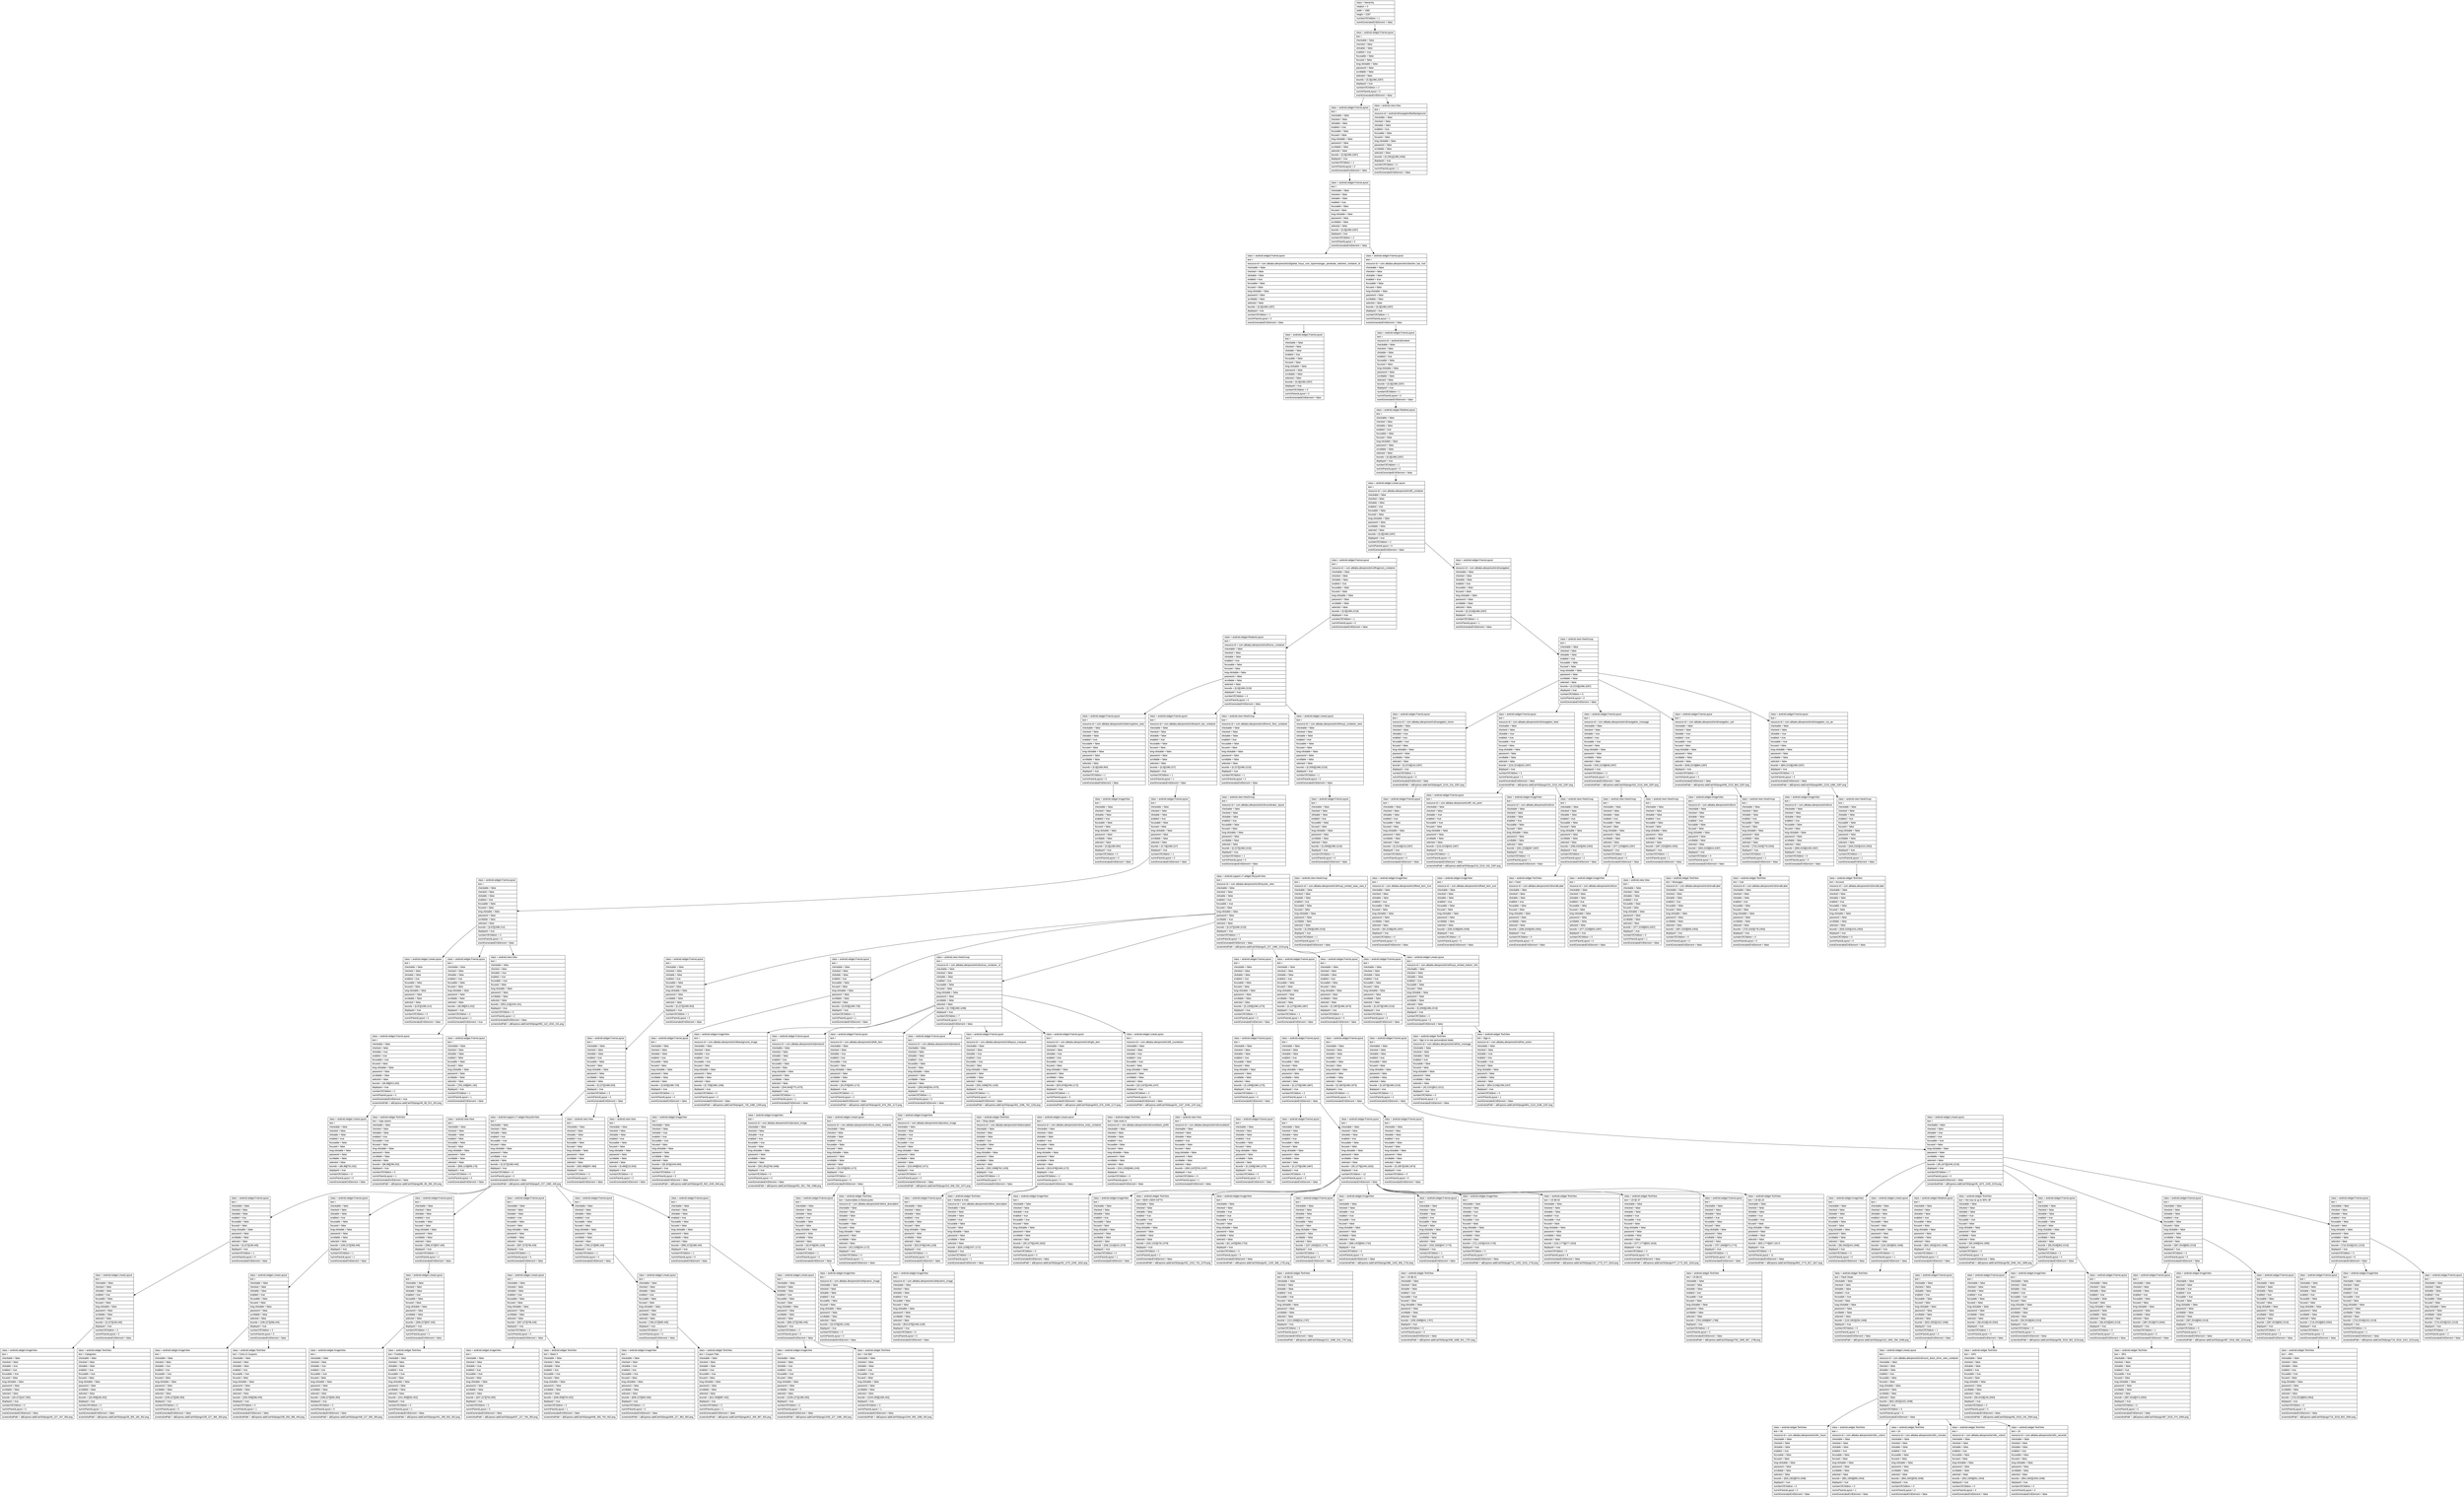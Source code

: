 digraph Layout {

	node [shape=record fontname=Arial];

	0	[label="{class = hierarchy\l|rotation = 0\l|width = 1080\l|height = 2287\l|numberOfChildren = 1\l|eventGeneratedOnElement = false \l}"]
	1	[label="{class = android.widget.FrameLayout\l|text = \l|checkable = false\l|checked = false\l|clickable = false\l|enabled = true\l|focusable = false\l|focused = false\l|long-clickable = false\l|password = false\l|scrollable = false\l|selected = false\l|bounds = [0,0][1080,2287]\l|displayed = true\l|numberOfChildren = 2\l|numInParentLayout = 0\l|eventGeneratedOnElement = false \l}"]
	2	[label="{class = android.widget.FrameLayout\l|text = \l|checkable = false\l|checked = false\l|clickable = false\l|enabled = true\l|focusable = false\l|focused = false\l|long-clickable = false\l|password = false\l|scrollable = false\l|selected = false\l|bounds = [0,0][1080,2287]\l|displayed = true\l|numberOfChildren = 1\l|numInParentLayout = 0\l|eventGeneratedOnElement = false \l}"]
	3	[label="{class = android.view.View\l|text = \l|resource-id = android:id/navigationBarBackground\l|checkable = false\l|checked = false\l|clickable = false\l|enabled = true\l|focusable = false\l|focused = false\l|long-clickable = false\l|password = false\l|scrollable = false\l|selected = false\l|bounds = [0,2361][1080,2400]\l|displayed = true\l|numberOfChildren = 0\l|numInParentLayout = 1\l|eventGeneratedOnElement = false \l}"]
	4	[label="{class = android.widget.FrameLayout\l|text = \l|checkable = false\l|checked = false\l|clickable = false\l|enabled = true\l|focusable = false\l|focused = false\l|long-clickable = false\l|password = false\l|scrollable = false\l|selected = false\l|bounds = [0,0][1080,2287]\l|displayed = true\l|numberOfChildren = 2\l|numInParentLayout = 0\l|eventGeneratedOnElement = false \l}"]
	5	[label="{class = android.widget.FrameLayout\l|text = \l|resource-id = com.alibaba.aliexpresshd:id/global_houyi_core_layermanager_penetrate_webview_container_id\l|checkable = false\l|checked = false\l|clickable = false\l|enabled = true\l|focusable = false\l|focused = false\l|long-clickable = false\l|password = false\l|scrollable = false\l|selected = false\l|bounds = [0,0][1080,2287]\l|displayed = true\l|numberOfChildren = 1\l|numInParentLayout = 0\l|eventGeneratedOnElement = false \l}"]
	6	[label="{class = android.widget.FrameLayout\l|text = \l|resource-id = com.alibaba.aliexpresshd:id/action_bar_root\l|checkable = false\l|checked = false\l|clickable = false\l|enabled = true\l|focusable = false\l|focused = false\l|long-clickable = false\l|password = false\l|scrollable = false\l|selected = false\l|bounds = [0,0][1080,2287]\l|displayed = true\l|numberOfChildren = 1\l|numInParentLayout = 1\l|eventGeneratedOnElement = false \l}"]
	7	[label="{class = android.widget.FrameLayout\l|text = \l|checkable = false\l|checked = false\l|clickable = false\l|enabled = true\l|focusable = false\l|focused = false\l|long-clickable = false\l|password = false\l|scrollable = false\l|selected = false\l|bounds = [0,0][1080,2287]\l|displayed = true\l|numberOfChildren = 0\l|numInParentLayout = 0\l|eventGeneratedOnElement = false \l}"]
	8	[label="{class = android.widget.FrameLayout\l|text = \l|resource-id = android:id/content\l|checkable = false\l|checked = false\l|clickable = false\l|enabled = true\l|focusable = false\l|focused = false\l|long-clickable = false\l|password = false\l|scrollable = false\l|selected = false\l|bounds = [0,0][1080,2287]\l|displayed = true\l|numberOfChildren = 1\l|numInParentLayout = 0\l|eventGeneratedOnElement = false \l}"]
	9	[label="{class = android.widget.RelativeLayout\l|text = \l|checkable = false\l|checked = false\l|clickable = false\l|enabled = true\l|focusable = false\l|focused = false\l|long-clickable = false\l|password = false\l|scrollable = false\l|selected = false\l|bounds = [0,0][1080,2287]\l|displayed = true\l|numberOfChildren = 1\l|numInParentLayout = 0\l|eventGeneratedOnElement = false \l}"]
	10	[label="{class = android.widget.LinearLayout\l|text = \l|resource-id = com.alibaba.aliexpresshd:id/ll_container\l|checkable = false\l|checked = false\l|clickable = false\l|enabled = true\l|focusable = false\l|focused = false\l|long-clickable = false\l|password = false\l|scrollable = false\l|selected = false\l|bounds = [0,0][1080,2287]\l|displayed = true\l|numberOfChildren = 2\l|numInParentLayout = 0\l|eventGeneratedOnElement = false \l}"]
	11	[label="{class = android.widget.FrameLayout\l|text = \l|resource-id = com.alibaba.aliexpresshd:id/fragment_container\l|checkable = false\l|checked = false\l|clickable = false\l|enabled = true\l|focusable = false\l|focused = false\l|long-clickable = false\l|password = false\l|scrollable = false\l|selected = false\l|bounds = [0,0][1080,2219]\l|displayed = true\l|numberOfChildren = 1\l|numInParentLayout = 0\l|eventGeneratedOnElement = false \l}"]
	12	[label="{class = android.widget.FrameLayout\l|text = \l|resource-id = com.alibaba.aliexpresshd:id/navigation\l|checkable = false\l|checked = false\l|clickable = false\l|enabled = true\l|focusable = false\l|focused = false\l|long-clickable = false\l|password = false\l|scrollable = false\l|selected = false\l|bounds = [0,2219][1080,2287]\l|displayed = true\l|numberOfChildren = 1\l|numInParentLayout = 1\l|eventGeneratedOnElement = false \l}"]
	13	[label="{class = android.widget.RelativeLayout\l|text = \l|resource-id = com.alibaba.aliexpresshd:id/home_container\l|checkable = false\l|checked = false\l|clickable = false\l|enabled = true\l|focusable = false\l|focused = false\l|long-clickable = false\l|password = false\l|scrollable = false\l|selected = false\l|bounds = [0,0][1080,2219]\l|displayed = true\l|numberOfChildren = 4\l|numInParentLayout = 0\l|eventGeneratedOnElement = false \l}"]
	14	[label="{class = android.view.ViewGroup\l|text = \l|checkable = false\l|checked = false\l|clickable = false\l|enabled = true\l|focusable = false\l|focused = false\l|long-clickable = false\l|password = false\l|scrollable = false\l|selected = false\l|bounds = [0,2219][1080,2287]\l|displayed = true\l|numberOfChildren = 5\l|numInParentLayout = 0\l|eventGeneratedOnElement = false \l}"]
	15	[label="{class = android.widget.FrameLayout\l|text = \l|resource-id = com.alibaba.aliexpresshd:id/atmosphere_view\l|checkable = false\l|checked = false\l|clickable = false\l|enabled = true\l|focusable = false\l|focused = false\l|long-clickable = false\l|password = false\l|scrollable = false\l|selected = false\l|bounds = [0,0][1080,954]\l|displayed = true\l|numberOfChildren = 1\l|numInParentLayout = 0\l|eventGeneratedOnElement = false \l}"]
	16	[label="{class = android.widget.FrameLayout\l|text = \l|resource-id = com.alibaba.aliexpresshd:id/search_bar_container\l|checkable = false\l|checked = false\l|clickable = false\l|enabled = true\l|focusable = false\l|focused = false\l|long-clickable = false\l|password = false\l|scrollable = false\l|selected = false\l|bounds = [0,0][1080,227]\l|displayed = true\l|numberOfChildren = 1\l|numInParentLayout = 1\l|eventGeneratedOnElement = false \l}"]
	17	[label="{class = android.view.ViewGroup\l|text = \l|resource-id = com.alibaba.aliexpresshd:id/home_floor_container\l|checkable = false\l|checked = false\l|clickable = false\l|enabled = true\l|focusable = false\l|focused = false\l|long-clickable = false\l|password = false\l|scrollable = false\l|selected = false\l|bounds = [0,227][1080,2219]\l|displayed = true\l|numberOfChildren = 1\l|numInParentLayout = 2\l|eventGeneratedOnElement = false \l}"]
	18	[label="{class = android.widget.LinearLayout\l|text = \l|resource-id = com.alibaba.aliexpresshd:id/houyi_container_view\l|checkable = false\l|checked = false\l|clickable = false\l|enabled = true\l|focusable = false\l|focused = false\l|long-clickable = false\l|password = false\l|scrollable = false\l|selected = false\l|bounds = [0,2093][1080,2219]\l|displayed = true\l|numberOfChildren = 1\l|numInParentLayout = 3\l|eventGeneratedOnElement = false \l}"]
	19	[label="{class = android.widget.FrameLayout\l|text = \l|resource-id = com.alibaba.aliexpresshd:id/navigation_home\l|checkable = false\l|checked = false\l|clickable = true\l|enabled = true\l|focusable = true\l|focused = false\l|long-clickable = false\l|password = false\l|scrollable = false\l|selected = false\l|bounds = [0,2219][216,2287]\l|displayed = true\l|numberOfChildren = 1\l|numInParentLayout = 0\l|eventGeneratedOnElement = false \l|screenshotPath = aliExpress-addCart/S0/pngs/0_2219_216_2287.png\l}"]
	20	[label="{class = android.widget.FrameLayout\l|text = \l|resource-id = com.alibaba.aliexpresshd:id/navigation_feed\l|checkable = false\l|checked = false\l|clickable = true\l|enabled = true\l|focusable = true\l|focused = false\l|long-clickable = false\l|password = false\l|scrollable = false\l|selected = false\l|bounds = [216,2219][432,2287]\l|displayed = true\l|numberOfChildren = 3\l|numInParentLayout = 1\l|eventGeneratedOnElement = false \l|screenshotPath = aliExpress-addCart/S0/pngs/216_2219_432_2287.png\l}"]
	21	[label="{class = android.widget.FrameLayout\l|text = \l|resource-id = com.alibaba.aliexpresshd:id/navigation_message\l|checkable = false\l|checked = false\l|clickable = true\l|enabled = true\l|focusable = true\l|focused = false\l|long-clickable = false\l|password = false\l|scrollable = false\l|selected = false\l|bounds = [432,2219][648,2287]\l|displayed = true\l|numberOfChildren = 2\l|numInParentLayout = 2\l|eventGeneratedOnElement = false \l|screenshotPath = aliExpress-addCart/S0/pngs/432_2219_648_2287.png\l}"]
	22	[label="{class = android.widget.FrameLayout\l|text = \l|resource-id = com.alibaba.aliexpresshd:id/navigation_cart\l|checkable = false\l|checked = false\l|clickable = true\l|enabled = true\l|focusable = true\l|focused = false\l|long-clickable = false\l|password = false\l|scrollable = false\l|selected = false\l|bounds = [648,2219][864,2287]\l|displayed = true\l|numberOfChildren = 2\l|numInParentLayout = 3\l|eventGeneratedOnElement = false \l|screenshotPath = aliExpress-addCart/S0/pngs/648_2219_864_2287.png\l}"]
	23	[label="{class = android.widget.FrameLayout\l|text = \l|resource-id = com.alibaba.aliexpresshd:id/navigation_my_ae\l|checkable = false\l|checked = false\l|clickable = true\l|enabled = true\l|focusable = true\l|focused = false\l|long-clickable = false\l|password = false\l|scrollable = false\l|selected = false\l|bounds = [864,2219][1080,2287]\l|displayed = true\l|numberOfChildren = 2\l|numInParentLayout = 4\l|eventGeneratedOnElement = false \l|screenshotPath = aliExpress-addCart/S0/pngs/864_2219_1080_2287.png\l}"]
	24	[label="{class = android.widget.ImageView\l|text = \l|checkable = false\l|checked = false\l|clickable = false\l|enabled = true\l|focusable = false\l|focused = false\l|long-clickable = false\l|password = false\l|scrollable = false\l|selected = false\l|bounds = [0,0][1080,954]\l|displayed = true\l|numberOfChildren = 0\l|numInParentLayout = 0\l|eventGeneratedOnElement = false \l}"]
	25	[label="{class = android.widget.FrameLayout\l|text = \l|checkable = false\l|checked = false\l|clickable = false\l|enabled = true\l|focusable = false\l|focused = false\l|long-clickable = false\l|password = false\l|scrollable = false\l|selected = false\l|bounds = [0,74][1080,227]\l|displayed = true\l|numberOfChildren = 1\l|numInParentLayout = 0\l|eventGeneratedOnElement = false \l}"]
	26	[label="{class = android.view.ViewGroup\l|text = \l|resource-id = com.alibaba.aliexpresshd:id/coordinator_layout\l|checkable = false\l|checked = false\l|clickable = false\l|enabled = true\l|focusable = false\l|focused = false\l|long-clickable = false\l|password = false\l|scrollable = false\l|selected = false\l|bounds = [0,227][1080,2219]\l|displayed = true\l|numberOfChildren = 1\l|numInParentLayout = 0\l|eventGeneratedOnElement = false \l}"]
	27	[label="{class = android.widget.FrameLayout\l|text = \l|checkable = false\l|checked = false\l|clickable = false\l|enabled = true\l|focusable = false\l|focused = false\l|long-clickable = false\l|password = false\l|scrollable = false\l|selected = false\l|bounds = [0,2093][1080,2219]\l|displayed = true\l|numberOfChildren = 1\l|numInParentLayout = 0\l|eventGeneratedOnElement = false \l}"]
	28	[label="{class = android.widget.FrameLayout\l|text = \l|checkable = false\l|checked = false\l|clickable = false\l|enabled = true\l|focusable = false\l|focused = false\l|long-clickable = false\l|password = false\l|scrollable = false\l|selected = false\l|bounds = [0,2219][216,2287]\l|displayed = true\l|numberOfChildren = 1\l|numInParentLayout = 0\l|eventGeneratedOnElement = false \l}"]
	29	[label="{class = android.widget.FrameLayout\l|text = \l|resource-id = com.alibaba.aliexpresshd:id/fl_red_point\l|checkable = false\l|checked = false\l|clickable = true\l|enabled = true\l|focusable = true\l|focused = false\l|long-clickable = false\l|password = false\l|scrollable = false\l|selected = false\l|bounds = [216,2219][432,2287]\l|displayed = true\l|numberOfChildren = 1\l|numInParentLayout = 0\l|eventGeneratedOnElement = false \l|screenshotPath = aliExpress-addCart/S0/pngs/216_2219_432_2287.png\l}"]
	30	[label="{class = android.widget.ImageView\l|text = \l|resource-id = com.alibaba.aliexpresshd:id/icon\l|checkable = false\l|checked = false\l|clickable = false\l|enabled = true\l|focusable = false\l|focused = false\l|long-clickable = false\l|password = false\l|scrollable = false\l|selected = false\l|bounds = [261,2228][387,2287]\l|displayed = true\l|numberOfChildren = 0\l|numInParentLayout = 1\l|eventGeneratedOnElement = false \l}"]
	31	[label="{class = android.view.ViewGroup\l|text = \l|checkable = false\l|checked = false\l|clickable = false\l|enabled = true\l|focusable = false\l|focused = false\l|long-clickable = false\l|password = false\l|scrollable = false\l|selected = false\l|bounds = [298,2320][350,2353]\l|displayed = true\l|numberOfChildren = 1\l|numInParentLayout = 2\l|eventGeneratedOnElement = false \l}"]
	32	[label="{class = android.view.ViewGroup\l|text = \l|checkable = false\l|checked = false\l|clickable = false\l|enabled = true\l|focusable = false\l|focused = false\l|long-clickable = false\l|password = false\l|scrollable = false\l|selected = false\l|bounds = [477,2228][603,2287]\l|displayed = true\l|numberOfChildren = 2\l|numInParentLayout = 0\l|eventGeneratedOnElement = false \l}"]
	33	[label="{class = android.view.ViewGroup\l|text = \l|checkable = false\l|checked = false\l|clickable = false\l|enabled = true\l|focusable = false\l|focused = false\l|long-clickable = false\l|password = false\l|scrollable = false\l|selected = false\l|bounds = [487,2320][593,2353]\l|displayed = true\l|numberOfChildren = 1\l|numInParentLayout = 1\l|eventGeneratedOnElement = false \l}"]
	34	[label="{class = android.widget.ImageView\l|text = \l|resource-id = com.alibaba.aliexpresshd:id/icon\l|checkable = false\l|checked = false\l|clickable = false\l|enabled = true\l|focusable = false\l|focused = false\l|long-clickable = false\l|password = false\l|scrollable = false\l|selected = false\l|bounds = [693,2228][819,2287]\l|displayed = true\l|numberOfChildren = 0\l|numInParentLayout = 0\l|eventGeneratedOnElement = false \l}"]
	35	[label="{class = android.view.ViewGroup\l|text = \l|checkable = false\l|checked = false\l|clickable = false\l|enabled = true\l|focusable = false\l|focused = false\l|long-clickable = false\l|password = false\l|scrollable = false\l|selected = false\l|bounds = [733,2320][778,2353]\l|displayed = true\l|numberOfChildren = 1\l|numInParentLayout = 1\l|eventGeneratedOnElement = false \l}"]
	36	[label="{class = android.widget.ImageView\l|text = \l|resource-id = com.alibaba.aliexpresshd:id/icon\l|checkable = false\l|checked = false\l|clickable = false\l|enabled = true\l|focusable = false\l|focused = false\l|long-clickable = false\l|password = false\l|scrollable = false\l|selected = false\l|bounds = [909,2228][1035,2287]\l|displayed = true\l|numberOfChildren = 0\l|numInParentLayout = 0\l|eventGeneratedOnElement = false \l}"]
	37	[label="{class = android.view.ViewGroup\l|text = \l|checkable = false\l|checked = false\l|clickable = false\l|enabled = true\l|focusable = false\l|focused = false\l|long-clickable = false\l|password = false\l|scrollable = false\l|selected = false\l|bounds = [928,2320][1015,2353]\l|displayed = true\l|numberOfChildren = 1\l|numInParentLayout = 1\l|eventGeneratedOnElement = false \l}"]
	38	[label="{class = android.widget.FrameLayout\l|text = \l|checkable = false\l|checked = false\l|clickable = false\l|enabled = true\l|focusable = false\l|focused = false\l|long-clickable = false\l|password = false\l|scrollable = false\l|selected = false\l|bounds = [0,87][1080,214]\l|displayed = true\l|numberOfChildren = 3\l|numInParentLayout = 0\l|eventGeneratedOnElement = false \l}"]
	39	[label="{class = android.support.v7.widget.RecyclerView\l|text = \l|resource-id = com.alibaba.aliexpresshd:id/recycler_view\l|checkable = false\l|checked = false\l|clickable = false\l|enabled = true\l|focusable = true\l|focused = false\l|long-clickable = false\l|password = false\l|scrollable = true\l|selected = false\l|bounds = [0,227][1080,2219]\l|displayed = true\l|numberOfChildren = 7\l|numInParentLayout = 0\l|eventGeneratedOnElement = false \l|screenshotPath = aliExpress-addCart/S0/pngs/0_227_1080_2219.png\l}"]
	40	[label="{class = android.view.ViewGroup\l|text = \l|resource-id = com.alibaba.aliexpresshd:id/houyi_embed_base_view_ll\l|checkable = false\l|checked = false\l|clickable = false\l|enabled = true\l|focusable = false\l|focused = false\l|long-clickable = false\l|password = false\l|scrollable = false\l|selected = false\l|bounds = [0,2093][1080,2219]\l|displayed = true\l|numberOfChildren = 1\l|numInParentLayout = 0\l|eventGeneratedOnElement = false \l}"]
	41	[label="{class = android.widget.ImageView\l|text = \l|resource-id = com.alibaba.aliexpresshd:id/feed_item_icon\l|checkable = false\l|checked = false\l|clickable = false\l|enabled = true\l|focusable = false\l|focused = false\l|long-clickable = false\l|password = false\l|scrollable = false\l|selected = false\l|bounds = [55,2238][160,2287]\l|displayed = true\l|numberOfChildren = 0\l|numInParentLayout = 0\l|eventGeneratedOnElement = false \l}"]
	42	[label="{class = android.widget.ImageView\l|text = \l|resource-id = com.alibaba.aliexpresshd:id/feed_item_icon\l|checkable = false\l|checked = false\l|clickable = false\l|enabled = true\l|focusable = false\l|focused = false\l|long-clickable = false\l|password = false\l|scrollable = false\l|selected = false\l|bounds = [339,2238][360,2259]\l|displayed = true\l|numberOfChildren = 0\l|numInParentLayout = 0\l|eventGeneratedOnElement = false \l}"]
	43	[label="{class = android.widget.TextView\l|text = Feed\l|resource-id = com.alibaba.aliexpresshd:id/smallLabel\l|checkable = false\l|checked = false\l|clickable = false\l|enabled = true\l|focusable = false\l|focused = false\l|long-clickable = false\l|password = false\l|scrollable = false\l|selected = false\l|bounds = [298,2320][350,2353]\l|displayed = true\l|numberOfChildren = 0\l|numInParentLayout = 0\l|eventGeneratedOnElement = false \l}"]
	44	[label="{class = android.widget.ImageView\l|text = \l|resource-id = com.alibaba.aliexpresshd:id/icon\l|checkable = false\l|checked = false\l|clickable = false\l|enabled = true\l|focusable = false\l|focused = false\l|long-clickable = false\l|password = false\l|scrollable = false\l|selected = false\l|bounds = [477,2228][603,2287]\l|displayed = true\l|numberOfChildren = 0\l|numInParentLayout = 0\l|eventGeneratedOnElement = false \l}"]
	45	[label="{class = android.view.View\l|text = \l|checkable = false\l|checked = false\l|clickable = false\l|enabled = true\l|focusable = false\l|focused = false\l|long-clickable = false\l|password = false\l|scrollable = false\l|selected = false\l|bounds = [477,2228][603,2287]\l|displayed = true\l|numberOfChildren = 0\l|numInParentLayout = 1\l|eventGeneratedOnElement = false \l}"]
	46	[label="{class = android.widget.TextView\l|text = Messages\l|resource-id = com.alibaba.aliexpresshd:id/smallLabel\l|checkable = false\l|checked = false\l|clickable = false\l|enabled = true\l|focusable = false\l|focused = false\l|long-clickable = false\l|password = false\l|scrollable = false\l|selected = false\l|bounds = [487,2320][593,2353]\l|displayed = true\l|numberOfChildren = 0\l|numInParentLayout = 0\l|eventGeneratedOnElement = false \l}"]
	47	[label="{class = android.widget.TextView\l|text = Cart\l|resource-id = com.alibaba.aliexpresshd:id/smallLabel\l|checkable = false\l|checked = false\l|clickable = false\l|enabled = true\l|focusable = false\l|focused = false\l|long-clickable = false\l|password = false\l|scrollable = false\l|selected = false\l|bounds = [733,2320][778,2353]\l|displayed = true\l|numberOfChildren = 0\l|numInParentLayout = 0\l|eventGeneratedOnElement = false \l}"]
	48	[label="{class = android.widget.TextView\l|text = Account\l|resource-id = com.alibaba.aliexpresshd:id/smallLabel\l|checkable = false\l|checked = false\l|clickable = false\l|enabled = true\l|focusable = false\l|focused = false\l|long-clickable = false\l|password = false\l|scrollable = false\l|selected = false\l|bounds = [928,2320][1015,2353]\l|displayed = true\l|numberOfChildren = 0\l|numInParentLayout = 0\l|eventGeneratedOnElement = false \l}"]
	49	[label="{class = android.widget.LinearLayout\l|text = \l|checkable = false\l|checked = false\l|clickable = false\l|enabled = true\l|focusable = false\l|focused = false\l|long-clickable = false\l|password = false\l|scrollable = false\l|selected = false\l|bounds = [0,87][1080,214]\l|displayed = true\l|numberOfChildren = 0\l|numInParentLayout = 0\l|eventGeneratedOnElement = false \l}"]
	50	[label="{class = android.widget.FrameLayout\l|text = \l|checkable = false\l|checked = false\l|clickable = false\l|enabled = true\l|focusable = false\l|focused = false\l|long-clickable = false\l|password = false\l|scrollable = false\l|selected = false\l|bounds = [46,98][913,202]\l|displayed = true\l|numberOfChildren = 2\l|numInParentLayout = 1\l|eventGeneratedOnElement = true \l}"]
	51	[label="{class = android.view.View\l|text = \l|checkable = false\l|checked = false\l|clickable = true\l|enabled = true\l|focusable = true\l|focused = false\l|long-clickable = false\l|password = false\l|scrollable = false\l|selected = false\l|bounds = [953,110][1034,191]\l|displayed = true\l|numberOfChildren = 0\l|numInParentLayout = 2\l|eventGeneratedOnElement = false \l|screenshotPath = aliExpress-addCart/S0/pngs/953_110_1034_191.png\l}"]
	52	[label="{class = android.widget.FrameLayout\l|text = \l|checkable = false\l|checked = false\l|clickable = false\l|enabled = true\l|focusable = false\l|focused = false\l|long-clickable = false\l|password = false\l|scrollable = false\l|selected = false\l|bounds = [0,227][1080,503]\l|displayed = true\l|numberOfChildren = 1\l|numInParentLayout = 0\l|eventGeneratedOnElement = false \l}"]
	53	[label="{class = android.widget.FrameLayout\l|text = \l|checkable = false\l|checked = false\l|clickable = false\l|enabled = true\l|focusable = false\l|focused = false\l|long-clickable = false\l|password = false\l|scrollable = false\l|selected = false\l|bounds = [0,503][1080,729]\l|displayed = true\l|numberOfChildren = 1\l|numInParentLayout = 1\l|eventGeneratedOnElement = false \l}"]
	54	[label="{class = android.view.ViewGroup\l|text = \l|resource-id = com.alibaba.aliexpresshd:id/venue_container_v2\l|checkable = false\l|checked = false\l|clickable = false\l|enabled = true\l|focusable = false\l|focused = false\l|long-clickable = false\l|password = false\l|scrollable = false\l|selected = false\l|bounds = [0,729][1080,1269]\l|displayed = true\l|numberOfChildren = 7\l|numInParentLayout = 2\l|eventGeneratedOnElement = false \l}"]
	55	[label="{class = android.widget.FrameLayout\l|text = \l|checkable = false\l|checked = false\l|clickable = false\l|enabled = true\l|focusable = false\l|focused = false\l|long-clickable = false\l|password = false\l|scrollable = false\l|selected = false\l|bounds = [0,1269][1080,1275]\l|displayed = true\l|numberOfChildren = 1\l|numInParentLayout = 3\l|eventGeneratedOnElement = false \l}"]
	56	[label="{class = android.widget.FrameLayout\l|text = \l|checkable = false\l|checked = false\l|clickable = false\l|enabled = true\l|focusable = false\l|focused = false\l|long-clickable = false\l|password = false\l|scrollable = false\l|selected = false\l|bounds = [0,1275][1080,1867]\l|displayed = true\l|numberOfChildren = 1\l|numInParentLayout = 4\l|eventGeneratedOnElement = false \l}"]
	57	[label="{class = android.widget.FrameLayout\l|text = \l|checkable = false\l|checked = false\l|clickable = false\l|enabled = true\l|focusable = false\l|focused = false\l|long-clickable = false\l|password = false\l|scrollable = false\l|selected = false\l|bounds = [0,1867][1080,1873]\l|displayed = true\l|numberOfChildren = 1\l|numInParentLayout = 5\l|eventGeneratedOnElement = false \l}"]
	58	[label="{class = android.widget.FrameLayout\l|text = \l|checkable = false\l|checked = false\l|clickable = false\l|enabled = true\l|focusable = false\l|focused = false\l|long-clickable = false\l|password = false\l|scrollable = false\l|selected = false\l|bounds = [0,1873][1080,2219]\l|displayed = true\l|numberOfChildren = 1\l|numInParentLayout = 6\l|eventGeneratedOnElement = false \l}"]
	59	[label="{class = android.widget.LinearLayout\l|text = \l|resource-id = com.alibaba.aliexpresshd:id/houyi_embed_bottom_hint\l|checkable = false\l|checked = false\l|clickable = false\l|enabled = true\l|focusable = false\l|focused = false\l|long-clickable = false\l|password = false\l|scrollable = false\l|selected = false\l|bounds = [0,2093][1080,2219]\l|displayed = true\l|numberOfChildren = 2\l|numInParentLayout = 0\l|eventGeneratedOnElement = false \l}"]
	60	[label="{class = android.widget.FrameLayout\l|text = \l|checkable = false\l|checked = false\l|clickable = true\l|enabled = true\l|focusable = true\l|focused = false\l|long-clickable = false\l|password = false\l|scrollable = false\l|selected = false\l|bounds = [46,98][913,202]\l|displayed = true\l|numberOfChildren = 2\l|numInParentLayout = 0\l|eventGeneratedOnElement = true \l|screenshotPath = aliExpress-addCart/S0/pngs/46_98_913_202.png\l}"]
	61	[label="{class = android.widget.FrameLayout\l|text = \l|checkable = false\l|checked = false\l|clickable = false\l|enabled = false\l|focusable = false\l|focused = false\l|long-clickable = false\l|password = false\l|scrollable = false\l|selected = false\l|bounds = [763,108][901,192]\l|displayed = true\l|numberOfChildren = 1\l|numInParentLayout = 1\l|eventGeneratedOnElement = false \l}"]
	62	[label="{class = android.widget.FrameLayout\l|text = \l|checkable = false\l|checked = false\l|clickable = false\l|enabled = true\l|focusable = false\l|focused = false\l|long-clickable = false\l|password = false\l|scrollable = false\l|selected = false\l|bounds = [0,227][1080,503]\l|displayed = true\l|numberOfChildren = 3\l|numInParentLayout = 0\l|eventGeneratedOnElement = false \l}"]
	63	[label="{class = android.widget.FrameLayout\l|text = \l|checkable = false\l|checked = false\l|clickable = false\l|enabled = true\l|focusable = false\l|focused = false\l|long-clickable = false\l|password = false\l|scrollable = false\l|selected = false\l|bounds = [0,503][1080,729]\l|displayed = true\l|numberOfChildren = 1\l|numInParentLayout = 0\l|eventGeneratedOnElement = false \l}"]
	64	[label="{class = android.widget.ImageView\l|text = \l|resource-id = com.alibaba.aliexpresshd:id/background_image\l|checkable = false\l|checked = false\l|clickable = true\l|enabled = true\l|focusable = true\l|focused = false\l|long-clickable = false\l|password = false\l|scrollable = false\l|selected = false\l|bounds = [0,729][1080,1269]\l|displayed = true\l|numberOfChildren = 0\l|numInParentLayout = 0\l|eventGeneratedOnElement = false \l|screenshotPath = aliExpress-addCart/S0/pngs/0_729_1080_1269.png\l}"]
	65	[label="{class = android.widget.FrameLayout\l|text = \l|resource-id = com.alibaba.aliexpresshd:id/product2\l|checkable = false\l|checked = false\l|clickable = false\l|enabled = true\l|focusable = false\l|focused = false\l|long-clickable = false\l|password = false\l|scrollable = false\l|selected = false\l|bounds = [544,844][775,1075]\l|displayed = true\l|numberOfChildren = 1\l|numInParentLayout = 1\l|eventGeneratedOnElement = false \l}"]
	66	[label="{class = android.widget.FrameLayout\l|text = \l|resource-id = com.alibaba.aliexpresshd:id/left_item\l|checkable = false\l|checked = false\l|clickable = true\l|enabled = true\l|focusable = true\l|focused = false\l|long-clickable = false\l|password = false\l|scrollable = false\l|selected = false\l|bounds = [32,876][265,1172]\l|displayed = true\l|numberOfChildren = 1\l|numInParentLayout = 2\l|eventGeneratedOnElement = false \l|screenshotPath = aliExpress-addCart/S0/pngs/32_876_265_1172.png\l}"]
	67	[label="{class = android.widget.FrameLayout\l|text = \l|resource-id = com.alibaba.aliexpresshd:id/product1\l|checkable = false\l|checked = false\l|clickable = false\l|enabled = true\l|focusable = false\l|focused = false\l|long-clickable = false\l|password = false\l|scrollable = false\l|selected = false\l|bounds = [306,844][536,1075]\l|displayed = true\l|numberOfChildren = 1\l|numInParentLayout = 3\l|eventGeneratedOnElement = false \l}"]
	68	[label="{class = android.widget.FrameLayout\l|text = \l|resource-id = com.alibaba.aliexpresshd:id/layout_marquee\l|checkable = false\l|checked = false\l|clickable = true\l|enabled = true\l|focusable = true\l|focused = false\l|long-clickable = false\l|password = false\l|scrollable = false\l|selected = false\l|bounds = [302,1096][762,1155]\l|displayed = true\l|numberOfChildren = 1\l|numInParentLayout = 4\l|eventGeneratedOnElement = false \l|screenshotPath = aliExpress-addCart/S0/pngs/302_1096_762_1155.png\l}"]
	69	[label="{class = android.widget.FrameLayout\l|text = \l|resource-id = com.alibaba.aliexpresshd:id/right_item\l|checkable = false\l|checked = false\l|clickable = true\l|enabled = true\l|focusable = true\l|focused = false\l|long-clickable = false\l|password = false\l|scrollable = false\l|selected = false\l|bounds = [815,876][1048,1172]\l|displayed = true\l|numberOfChildren = 1\l|numInParentLayout = 5\l|eventGeneratedOnElement = false \l|screenshotPath = aliExpress-addCart/S0/pngs/815_876_1048_1172.png\l}"]
	70	[label="{class = android.widget.LinearLayout\l|text = \l|resource-id = com.alibaba.aliexpresshd:id/ll_countdown\l|checkable = false\l|checked = false\l|clickable = true\l|enabled = true\l|focusable = true\l|focused = false\l|long-clickable = false\l|password = false\l|scrollable = false\l|selected = false\l|bounds = [32,1197][1048,1247]\l|displayed = true\l|numberOfChildren = 2\l|numInParentLayout = 6\l|eventGeneratedOnElement = false \l|screenshotPath = aliExpress-addCart/S0/pngs/32_1197_1048_1247.png\l}"]
	71	[label="{class = android.widget.FrameLayout\l|text = \l|checkable = false\l|checked = false\l|clickable = false\l|enabled = true\l|focusable = false\l|focused = false\l|long-clickable = false\l|password = false\l|scrollable = false\l|selected = false\l|bounds = [0,1269][1080,1275]\l|displayed = true\l|numberOfChildren = 1\l|numInParentLayout = 0\l|eventGeneratedOnElement = false \l}"]
	72	[label="{class = android.widget.FrameLayout\l|text = \l|checkable = false\l|checked = false\l|clickable = false\l|enabled = true\l|focusable = false\l|focused = false\l|long-clickable = false\l|password = false\l|scrollable = false\l|selected = false\l|bounds = [0,1275][1080,1867]\l|displayed = true\l|numberOfChildren = 2\l|numInParentLayout = 0\l|eventGeneratedOnElement = false \l}"]
	73	[label="{class = android.widget.FrameLayout\l|text = \l|checkable = false\l|checked = false\l|clickable = false\l|enabled = true\l|focusable = false\l|focused = false\l|long-clickable = false\l|password = false\l|scrollable = false\l|selected = false\l|bounds = [0,1867][1080,1873]\l|displayed = true\l|numberOfChildren = 1\l|numInParentLayout = 0\l|eventGeneratedOnElement = false \l}"]
	74	[label="{class = android.widget.FrameLayout\l|text = \l|checkable = false\l|checked = false\l|clickable = false\l|enabled = true\l|focusable = false\l|focused = false\l|long-clickable = false\l|password = false\l|scrollable = false\l|selected = false\l|bounds = [0,1873][1080,2219]\l|displayed = true\l|numberOfChildren = 1\l|numInParentLayout = 0\l|eventGeneratedOnElement = false \l}"]
	75	[label="{class = android.widget.TextView\l|text = Sign in to see personalized deals\l|resource-id = com.alibaba.aliexpresshd:id/hint_message\l|checkable = false\l|checked = false\l|clickable = false\l|enabled = true\l|focusable = false\l|focused = false\l|long-clickable = false\l|password = false\l|scrollable = false\l|selected = false\l|bounds = [42,2101][812,2211]\l|displayed = true\l|numberOfChildren = 0\l|numInParentLayout = 0\l|eventGeneratedOnElement = false \l}"]
	76	[label="{class = android.widget.TextView\l|text = Sign in\l|resource-id = com.alibaba.aliexpresshd:id/hint_action\l|checkable = false\l|checked = false\l|clickable = true\l|enabled = true\l|focusable = true\l|focused = false\l|long-clickable = false\l|password = false\l|scrollable = false\l|selected = false\l|bounds = [854,2124][1038,2187]\l|displayed = true\l|numberOfChildren = 0\l|numInParentLayout = 1\l|eventGeneratedOnElement = false \l|screenshotPath = aliExpress-addCart/S0/pngs/854_2124_1038_2187.png\l}"]
	77	[label="{class = android.widget.LinearLayout\l|text = \l|checkable = false\l|checked = false\l|clickable = false\l|enabled = true\l|focusable = false\l|focused = false\l|long-clickable = false\l|password = false\l|scrollable = false\l|selected = false\l|bounds = [86,98][752,202]\l|displayed = true\l|numberOfChildren = 0\l|numInParentLayout = 0\l|eventGeneratedOnElement = false \l}"]
	78	[label="{class = android.widget.TextView\l|text = mijia xiaomi\l|checkable = false\l|checked = false\l|clickable = false\l|enabled = true\l|focusable = true\l|focused = false\l|long-clickable = false\l|password = false\l|scrollable = false\l|selected = false\l|bounds = [86,98][299,202]\l|displayed = true\l|numberOfChildren = 0\l|numInParentLayout = 1\l|eventGeneratedOnElement = false \l|screenshotPath = aliExpress-addCart/S0/pngs/86_98_299_202.png\l}"]
	79	[label="{class = android.view.View\l|text = \l|checkable = false\l|checked = false\l|clickable = false\l|enabled = false\l|focusable = false\l|focused = false\l|long-clickable = false\l|password = false\l|scrollable = false\l|selected = false\l|bounds = [806,124][858,176]\l|displayed = true\l|numberOfChildren = 0\l|numInParentLayout = 0\l|eventGeneratedOnElement = false \l}"]
	80	[label="{class = android.support.v7.widget.RecyclerView\l|text = \l|checkable = false\l|checked = false\l|clickable = false\l|enabled = true\l|focusable = true\l|focused = false\l|long-clickable = false\l|password = false\l|scrollable = true\l|selected = false\l|bounds = [0,227][1080,445]\l|displayed = true\l|numberOfChildren = 6\l|numInParentLayout = 0\l|eventGeneratedOnElement = false \l|screenshotPath = aliExpress-addCart/S0/pngs/0_227_1080_445.png\l}"]
	81	[label="{class = android.view.View\l|text = \l|checkable = false\l|checked = false\l|clickable = false\l|enabled = true\l|focusable = false\l|focused = false\l|long-clickable = false\l|password = false\l|scrollable = false\l|selected = false\l|bounds = [482,468][597,480]\l|displayed = true\l|numberOfChildren = 0\l|numInParentLayout = 1\l|eventGeneratedOnElement = false \l}"]
	82	[label="{class = android.view.View\l|text = \l|checkable = false\l|checked = false\l|clickable = false\l|enabled = true\l|focusable = false\l|focused = false\l|long-clickable = false\l|password = false\l|scrollable = false\l|selected = false\l|bounds = [0,480][115,503]\l|displayed = true\l|numberOfChildren = 0\l|numInParentLayout = 2\l|eventGeneratedOnElement = false \l}"]
	83	[label="{class = android.widget.ImageView\l|text = \l|checkable = false\l|checked = false\l|clickable = true\l|enabled = true\l|focusable = true\l|focused = false\l|long-clickable = false\l|password = false\l|scrollable = false\l|selected = false\l|bounds = [35,503][1045,694]\l|displayed = true\l|numberOfChildren = 0\l|numInParentLayout = 0\l|eventGeneratedOnElement = false \l|screenshotPath = aliExpress-addCart/S0/pngs/35_503_1045_694.png\l}"]
	84	[label="{class = android.widget.ImageView\l|text = \l|resource-id = com.alibaba.aliexpresshd:id/product_image\l|checkable = false\l|checked = false\l|clickable = true\l|enabled = true\l|focusable = true\l|focused = false\l|long-clickable = false\l|password = false\l|scrollable = false\l|selected = false\l|bounds = [551,851][768,1068]\l|displayed = true\l|numberOfChildren = 0\l|numInParentLayout = 0\l|eventGeneratedOnElement = false \l|screenshotPath = aliExpress-addCart/S0/pngs/551_851_768_1068.png\l}"]
	85	[label="{class = android.widget.LinearLayout\l|text = \l|resource-id = com.alibaba.aliexpresshd:id/one_entry_container\l|checkable = false\l|checked = false\l|clickable = false\l|enabled = true\l|focusable = false\l|focused = false\l|long-clickable = false\l|password = false\l|scrollable = false\l|selected = false\l|bounds = [32,876][265,1172]\l|displayed = true\l|numberOfChildren = 2\l|numInParentLayout = 0\l|eventGeneratedOnElement = false \l}"]
	86	[label="{class = android.widget.ImageView\l|text = \l|resource-id = com.alibaba.aliexpresshd:id/product_image\l|checkable = false\l|checked = false\l|clickable = true\l|enabled = true\l|focusable = true\l|focused = false\l|long-clickable = false\l|password = false\l|scrollable = false\l|selected = false\l|bounds = [310,848][532,1071]\l|displayed = true\l|numberOfChildren = 0\l|numInParentLayout = 0\l|eventGeneratedOnElement = false \l|screenshotPath = aliExpress-addCart/S0/pngs/310_848_532_1071.png\l}"]
	87	[label="{class = android.widget.TextView\l|text = Shop deals!\l|resource-id = com.alibaba.aliexpresshd:id/description\l|checkable = false\l|checked = false\l|clickable = false\l|enabled = true\l|focusable = false\l|focused = false\l|long-clickable = false\l|password = false\l|scrollable = false\l|selected = false\l|bounds = [302,1096][762,1155]\l|displayed = true\l|numberOfChildren = 0\l|numInParentLayout = 0\l|eventGeneratedOnElement = false \l}"]
	88	[label="{class = android.widget.LinearLayout\l|text = \l|resource-id = com.alibaba.aliexpresshd:id/one_entry_container\l|checkable = false\l|checked = false\l|clickable = false\l|enabled = true\l|focusable = false\l|focused = false\l|long-clickable = false\l|password = false\l|scrollable = false\l|selected = false\l|bounds = [815,876][1048,1172]\l|displayed = true\l|numberOfChildren = 2\l|numInParentLayout = 0\l|eventGeneratedOnElement = false \l}"]
	89	[label="{class = android.widget.TextView\l|text = Sale ends in:\l|resource-id = com.alibaba.aliexpresshd:id/countdown_prefix\l|checkable = false\l|checked = false\l|clickable = false\l|enabled = true\l|focusable = false\l|focused = false\l|long-clickable = false\l|password = false\l|scrollable = false\l|selected = false\l|bounds = [316,1200][488,1243]\l|displayed = true\l|numberOfChildren = 0\l|numInParentLayout = 0\l|eventGeneratedOnElement = false \l}"]
	90	[label="{class = android.view.View\l|text = \l|resource-id = com.alibaba.aliexpresshd:id/countdown\l|checkable = false\l|checked = false\l|clickable = false\l|enabled = true\l|focusable = false\l|focused = false\l|long-clickable = false\l|password = false\l|scrollable = false\l|selected = false\l|bounds = [493,1197][763,1247]\l|displayed = true\l|numberOfChildren = 0\l|numInParentLayout = 1\l|eventGeneratedOnElement = false \l}"]
	91	[label="{class = android.widget.FrameLayout\l|text = \l|checkable = false\l|checked = false\l|clickable = false\l|enabled = true\l|focusable = false\l|focused = false\l|long-clickable = false\l|password = false\l|scrollable = false\l|selected = false\l|bounds = [0,1269][1080,1275]\l|displayed = true\l|numberOfChildren = 0\l|numInParentLayout = 0\l|eventGeneratedOnElement = false \l}"]
	92	[label="{class = android.widget.FrameLayout\l|text = \l|checkable = false\l|checked = false\l|clickable = false\l|enabled = true\l|focusable = false\l|focused = false\l|long-clickable = false\l|password = false\l|scrollable = false\l|selected = false\l|bounds = [0,1275][1080,1867]\l|displayed = true\l|numberOfChildren = 0\l|numInParentLayout = 0\l|eventGeneratedOnElement = false \l}"]
	93	[label="{class = android.widget.FrameLayout\l|text = \l|checkable = false\l|checked = false\l|clickable = false\l|enabled = true\l|focusable = false\l|focused = false\l|long-clickable = false\l|password = false\l|scrollable = false\l|selected = false\l|bounds = [35,1275][1045,1832]\l|displayed = true\l|numberOfChildren = 12\l|numInParentLayout = 1\l|eventGeneratedOnElement = false \l}"]
	94	[label="{class = android.widget.FrameLayout\l|text = \l|checkable = false\l|checked = false\l|clickable = false\l|enabled = true\l|focusable = false\l|focused = false\l|long-clickable = false\l|password = false\l|scrollable = false\l|selected = false\l|bounds = [0,1867][1080,1873]\l|displayed = true\l|numberOfChildren = 0\l|numInParentLayout = 0\l|eventGeneratedOnElement = false \l}"]
	95	[label="{class = android.widget.LinearLayout\l|text = \l|checkable = false\l|checked = false\l|clickable = true\l|enabled = true\l|focusable = true\l|focused = false\l|long-clickable = false\l|password = false\l|scrollable = false\l|selected = false\l|bounds = [35,1873][1045,2219]\l|displayed = true\l|numberOfChildren = 7\l|numInParentLayout = 0\l|eventGeneratedOnElement = false \l|screenshotPath = aliExpress-addCart/S0/pngs/35_1873_1045_2219.png\l}"]
	96	[label="{class = android.widget.FrameLayout\l|text = \l|checkable = false\l|checked = false\l|clickable = false\l|enabled = true\l|focusable = false\l|focused = false\l|long-clickable = false\l|password = false\l|scrollable = false\l|selected = false\l|bounds = [0,227][199,445]\l|displayed = true\l|numberOfChildren = 1\l|numInParentLayout = 0\l|eventGeneratedOnElement = false \l}"]
	97	[label="{class = android.widget.FrameLayout\l|text = \l|checkable = false\l|checked = false\l|clickable = false\l|enabled = true\l|focusable = false\l|focused = false\l|long-clickable = false\l|password = false\l|scrollable = false\l|selected = false\l|bounds = [199,227][398,445]\l|displayed = true\l|numberOfChildren = 1\l|numInParentLayout = 1\l|eventGeneratedOnElement = false \l}"]
	98	[label="{class = android.widget.FrameLayout\l|text = \l|checkable = false\l|checked = false\l|clickable = false\l|enabled = true\l|focusable = false\l|focused = false\l|long-clickable = false\l|password = false\l|scrollable = false\l|selected = false\l|bounds = [398,227][597,445]\l|displayed = true\l|numberOfChildren = 1\l|numInParentLayout = 2\l|eventGeneratedOnElement = false \l}"]
	99	[label="{class = android.widget.FrameLayout\l|text = \l|checkable = false\l|checked = false\l|clickable = false\l|enabled = true\l|focusable = false\l|focused = false\l|long-clickable = false\l|password = false\l|scrollable = false\l|selected = false\l|bounds = [597,227][796,445]\l|displayed = true\l|numberOfChildren = 1\l|numInParentLayout = 3\l|eventGeneratedOnElement = false \l}"]
	100	[label="{class = android.widget.FrameLayout\l|text = \l|checkable = false\l|checked = false\l|clickable = false\l|enabled = true\l|focusable = false\l|focused = false\l|long-clickable = false\l|password = false\l|scrollable = false\l|selected = false\l|bounds = [796,227][995,445]\l|displayed = true\l|numberOfChildren = 1\l|numInParentLayout = 4\l|eventGeneratedOnElement = false \l}"]
	101	[label="{class = android.widget.FrameLayout\l|text = \l|checkable = false\l|checked = false\l|clickable = false\l|enabled = true\l|focusable = false\l|focused = false\l|long-clickable = false\l|password = false\l|scrollable = false\l|selected = false\l|bounds = [995,227][1080,445]\l|displayed = true\l|numberOfChildren = 1\l|numInParentLayout = 5\l|eventGeneratedOnElement = false \l}"]
	102	[label="{class = android.widget.FrameLayout\l|text = \l|checkable = false\l|checked = false\l|clickable = false\l|enabled = true\l|focusable = false\l|focused = false\l|long-clickable = false\l|password = false\l|scrollable = false\l|selected = false\l|bounds = [32,876][265,1109]\l|displayed = true\l|numberOfChildren = 1\l|numInParentLayout = 0\l|eventGeneratedOnElement = false \l}"]
	103	[label="{class = android.widget.TextView\l|text = Automobiles & Motorcycles\l|resource-id = com.alibaba.aliexpresshd:id/text_description\l|checkable = false\l|checked = false\l|clickable = false\l|enabled = true\l|focusable = false\l|focused = false\l|long-clickable = false\l|password = false\l|scrollable = false\l|selected = false\l|bounds = [43,1109][254,1172]\l|displayed = true\l|numberOfChildren = 0\l|numInParentLayout = 1\l|eventGeneratedOnElement = false \l}"]
	104	[label="{class = android.widget.FrameLayout\l|text = \l|checkable = false\l|checked = false\l|clickable = false\l|enabled = true\l|focusable = false\l|focused = false\l|long-clickable = false\l|password = false\l|scrollable = false\l|selected = false\l|bounds = [815,876][1048,1109]\l|displayed = true\l|numberOfChildren = 1\l|numInParentLayout = 0\l|eventGeneratedOnElement = false \l}"]
	105	[label="{class = android.widget.TextView\l|text = Mother & Kids\l|resource-id = com.alibaba.aliexpresshd:id/text_description\l|checkable = false\l|checked = false\l|clickable = false\l|enabled = true\l|focusable = false\l|focused = false\l|long-clickable = false\l|password = false\l|scrollable = false\l|selected = false\l|bounds = [826,1109][1037,1172]\l|displayed = true\l|numberOfChildren = 0\l|numInParentLayout = 1\l|eventGeneratedOnElement = false \l}"]
	106	[label="{class = android.widget.ImageView\l|text = \l|checkable = false\l|checked = false\l|clickable = true\l|enabled = true\l|focusable = true\l|focused = false\l|long-clickable = false\l|password = false\l|scrollable = false\l|selected = false\l|bounds = [35,1275][1045,1832]\l|displayed = true\l|numberOfChildren = 0\l|numInParentLayout = 0\l|eventGeneratedOnElement = false \l|screenshotPath = aliExpress-addCart/S0/pngs/35_1275_1045_1832.png\l}"]
	107	[label="{class = android.widget.ImageView\l|text = \l|checkable = false\l|checked = false\l|clickable = false\l|enabled = true\l|focusable = false\l|focused = false\l|long-clickable = false\l|password = false\l|scrollable = false\l|selected = false\l|bounds = [346,1310][415,1379]\l|displayed = true\l|numberOfChildren = 0\l|numInParentLayout = 1\l|eventGeneratedOnElement = false \l}"]
	108	[label="{class = android.widget.TextView\l|text = NEW USER GIFTS\l|checkable = false\l|checked = false\l|clickable = false\l|enabled = true\l|focusable = true\l|focused = false\l|long-clickable = false\l|password = false\l|scrollable = false\l|selected = false\l|bounds = [432,1310][733,1379]\l|displayed = true\l|numberOfChildren = 0\l|numInParentLayout = 2\l|eventGeneratedOnElement = false \l|screenshotPath = aliExpress-addCart/S0/pngs/432_1310_733_1379.png\l}"]
	109	[label="{class = android.widget.ImageView\l|text = \l|checkable = false\l|checked = false\l|clickable = true\l|enabled = true\l|focusable = true\l|focused = false\l|long-clickable = false\l|password = false\l|scrollable = false\l|selected = false\l|bounds = [61,1425][368,1732]\l|displayed = true\l|numberOfChildren = 0\l|numInParentLayout = 3\l|eventGeneratedOnElement = false \l|screenshotPath = aliExpress-addCart/S0/pngs/61_1425_368_1732.png\l}"]
	110	[label="{class = android.widget.FrameLayout\l|text = \l|checkable = false\l|checked = false\l|clickable = false\l|enabled = true\l|focusable = false\l|focused = false\l|long-clickable = false\l|password = false\l|scrollable = false\l|selected = false\l|bounds = [107,1692][322,1773]\l|displayed = true\l|numberOfChildren = 1\l|numInParentLayout = 4\l|eventGeneratedOnElement = false \l}"]
	111	[label="{class = android.widget.ImageView\l|text = \l|checkable = false\l|checked = false\l|clickable = true\l|enabled = true\l|focusable = true\l|focused = false\l|long-clickable = false\l|password = false\l|scrollable = false\l|selected = false\l|bounds = [386,1425][693,1732]\l|displayed = true\l|numberOfChildren = 0\l|numInParentLayout = 5\l|eventGeneratedOnElement = false \l|screenshotPath = aliExpress-addCart/S0/pngs/386_1425_693_1732.png\l}"]
	112	[label="{class = android.widget.FrameLayout\l|text = \l|checkable = false\l|checked = false\l|clickable = false\l|enabled = true\l|focusable = false\l|focused = false\l|long-clickable = false\l|password = false\l|scrollable = false\l|selected = false\l|bounds = [432,1692][647,1773]\l|displayed = true\l|numberOfChildren = 1\l|numInParentLayout = 6\l|eventGeneratedOnElement = false \l}"]
	113	[label="{class = android.widget.ImageView\l|text = \l|checkable = false\l|checked = false\l|clickable = true\l|enabled = true\l|focusable = true\l|focused = false\l|long-clickable = false\l|password = false\l|scrollable = false\l|selected = false\l|bounds = [711,1425][1019,1733]\l|displayed = true\l|numberOfChildren = 0\l|numInParentLayout = 7\l|eventGeneratedOnElement = false \l|screenshotPath = aliExpress-addCart/S0/pngs/711_1425_1019_1733.png\l}"]
	114	[label="{class = android.widget.TextView\l|text = US $5.50\l|checkable = false\l|checked = false\l|clickable = false\l|enabled = true\l|focusable = true\l|focused = false\l|long-clickable = false\l|password = false\l|scrollable = false\l|selected = false\l|bounds = [152,1773][277,1816]\l|displayed = true\l|numberOfChildren = 0\l|numInParentLayout = 8\l|eventGeneratedOnElement = false \l|screenshotPath = aliExpress-addCart/S0/pngs/152_1773_277_1816.png\l}"]
	115	[label="{class = android.widget.TextView\l|text = US $2.37\l|checkable = false\l|checked = false\l|clickable = false\l|enabled = true\l|focusable = true\l|focused = false\l|long-clickable = false\l|password = false\l|scrollable = false\l|selected = false\l|bounds = [477,1773][602,1816]\l|displayed = true\l|numberOfChildren = 0\l|numInParentLayout = 9\l|eventGeneratedOnElement = false \l|screenshotPath = aliExpress-addCart/S0/pngs/477_1773_602_1816.png\l}"]
	116	[label="{class = android.widget.FrameLayout\l|text = \l|checkable = false\l|checked = false\l|clickable = false\l|enabled = true\l|focusable = false\l|focused = false\l|long-clickable = false\l|password = false\l|scrollable = false\l|selected = false\l|bounds = [757,1693][973,1774]\l|displayed = true\l|numberOfChildren = 1\l|numInParentLayout = 10\l|eventGeneratedOnElement = false \l}"]
	117	[label="{class = android.widget.TextView\l|text = US $3.16\l|checkable = false\l|checked = false\l|clickable = false\l|enabled = true\l|focusable = true\l|focused = false\l|long-clickable = false\l|password = false\l|scrollable = false\l|selected = false\l|bounds = [802,1774][927,1817]\l|displayed = true\l|numberOfChildren = 0\l|numInParentLayout = 11\l|eventGeneratedOnElement = false \l|screenshotPath = aliExpress-addCart/S0/pngs/802_1774_927_1817.png\l}"]
	118	[label="{class = android.widget.ImageView\l|text = \l|checkable = false\l|checked = false\l|clickable = false\l|enabled = true\l|focusable = false\l|focused = false\l|long-clickable = false\l|password = false\l|scrollable = false\l|selected = false\l|bounds = [58,1902][104,1948]\l|displayed = true\l|numberOfChildren = 0\l|numInParentLayout = 0\l|eventGeneratedOnElement = false \l}"]
	119	[label="{class = android.widget.LinearLayout\l|text = \l|checkable = false\l|checked = false\l|clickable = false\l|enabled = true\l|focusable = false\l|focused = false\l|long-clickable = false\l|password = false\l|scrollable = false\l|selected = false\l|bounds = [116,1902][832,1948]\l|displayed = true\l|numberOfChildren = 1\l|numInParentLayout = 1\l|eventGeneratedOnElement = false \l}"]
	120	[label="{class = android.widget.RelativeLayout\l|text = \l|checkable = false\l|checked = false\l|clickable = false\l|enabled = true\l|focusable = false\l|focused = false\l|long-clickable = false\l|password = false\l|scrollable = false\l|selected = false\l|bounds = [832,1902][1022,1948]\l|displayed = true\l|numberOfChildren = 1\l|numInParentLayout = 2\l|eventGeneratedOnElement = false \l}"]
	121	[label="{class = android.widget.TextView\l|text = Hot now at up to 90% off\l|checkable = false\l|checked = false\l|clickable = false\l|enabled = true\l|focusable = true\l|focused = false\l|long-clickable = false\l|password = false\l|scrollable = false\l|selected = false\l|bounds = [58,1948][444,1995]\l|displayed = true\l|numberOfChildren = 0\l|numInParentLayout = 3\l|eventGeneratedOnElement = false \l|screenshotPath = aliExpress-addCart/S0/pngs/58_1948_444_1995.png\l}"]
	122	[label="{class = android.widget.FrameLayout\l|text = \l|checkable = false\l|checked = false\l|clickable = false\l|enabled = true\l|focusable = false\l|focused = false\l|long-clickable = false\l|password = false\l|scrollable = false\l|selected = false\l|bounds = [58,2018][363,2219]\l|displayed = true\l|numberOfChildren = 3\l|numInParentLayout = 4\l|eventGeneratedOnElement = false \l}"]
	123	[label="{class = android.widget.FrameLayout\l|text = \l|checkable = false\l|checked = false\l|clickable = false\l|enabled = true\l|focusable = false\l|focused = false\l|long-clickable = false\l|password = false\l|scrollable = false\l|selected = false\l|bounds = [387,2018][692,2219]\l|displayed = true\l|numberOfChildren = 3\l|numInParentLayout = 5\l|eventGeneratedOnElement = false \l}"]
	124	[label="{class = android.widget.FrameLayout\l|text = \l|checkable = false\l|checked = false\l|clickable = false\l|enabled = true\l|focusable = false\l|focused = false\l|long-clickable = false\l|password = false\l|scrollable = false\l|selected = false\l|bounds = [716,2018][1021,2219]\l|displayed = true\l|numberOfChildren = 3\l|numInParentLayout = 6\l|eventGeneratedOnElement = false \l}"]
	125	[label="{class = android.widget.LinearLayout\l|text = \l|checkable = false\l|checked = false\l|clickable = false\l|enabled = true\l|focusable = false\l|focused = false\l|long-clickable = false\l|password = false\l|scrollable = false\l|selected = false\l|bounds = [0,227][199,445]\l|displayed = true\l|numberOfChildren = 2\l|numInParentLayout = 0\l|eventGeneratedOnElement = false \l}"]
	126	[label="{class = android.widget.LinearLayout\l|text = \l|checkable = false\l|checked = false\l|clickable = false\l|enabled = true\l|focusable = false\l|focused = false\l|long-clickable = false\l|password = false\l|scrollable = false\l|selected = false\l|bounds = [199,227][398,445]\l|displayed = true\l|numberOfChildren = 2\l|numInParentLayout = 0\l|eventGeneratedOnElement = false \l}"]
	127	[label="{class = android.widget.LinearLayout\l|text = \l|checkable = false\l|checked = false\l|clickable = false\l|enabled = true\l|focusable = false\l|focused = false\l|long-clickable = false\l|password = false\l|scrollable = false\l|selected = false\l|bounds = [398,227][597,445]\l|displayed = true\l|numberOfChildren = 2\l|numInParentLayout = 0\l|eventGeneratedOnElement = false \l}"]
	128	[label="{class = android.widget.LinearLayout\l|text = \l|checkable = false\l|checked = false\l|clickable = false\l|enabled = true\l|focusable = false\l|focused = false\l|long-clickable = false\l|password = false\l|scrollable = false\l|selected = false\l|bounds = [597,227][796,445]\l|displayed = true\l|numberOfChildren = 2\l|numInParentLayout = 0\l|eventGeneratedOnElement = false \l}"]
	129	[label="{class = android.widget.LinearLayout\l|text = \l|checkable = false\l|checked = false\l|clickable = false\l|enabled = true\l|focusable = false\l|focused = false\l|long-clickable = false\l|password = false\l|scrollable = false\l|selected = false\l|bounds = [796,227][995,445]\l|displayed = true\l|numberOfChildren = 2\l|numInParentLayout = 0\l|eventGeneratedOnElement = false \l}"]
	130	[label="{class = android.widget.LinearLayout\l|text = \l|checkable = false\l|checked = false\l|clickable = false\l|enabled = true\l|focusable = false\l|focused = false\l|long-clickable = false\l|password = false\l|scrollable = false\l|selected = false\l|bounds = [995,227][1080,445]\l|displayed = true\l|numberOfChildren = 2\l|numInParentLayout = 0\l|eventGeneratedOnElement = false \l}"]
	131	[label="{class = android.widget.ImageView\l|text = \l|resource-id = com.alibaba.aliexpresshd:id/dynamic_image\l|checkable = false\l|checked = false\l|clickable = false\l|enabled = true\l|focusable = false\l|focused = false\l|long-clickable = false\l|password = false\l|scrollable = false\l|selected = false\l|bounds = [32,876][265,1109]\l|displayed = true\l|numberOfChildren = 0\l|numInParentLayout = 0\l|eventGeneratedOnElement = false \l}"]
	132	[label="{class = android.widget.ImageView\l|text = \l|resource-id = com.alibaba.aliexpresshd:id/dynamic_image\l|checkable = false\l|checked = false\l|clickable = false\l|enabled = true\l|focusable = false\l|focused = false\l|long-clickable = false\l|password = false\l|scrollable = false\l|selected = false\l|bounds = [815,876][1048,1109]\l|displayed = true\l|numberOfChildren = 0\l|numInParentLayout = 0\l|eventGeneratedOnElement = false \l}"]
	133	[label="{class = android.widget.TextView\l|text = US $0.01\l|checkable = false\l|checked = false\l|clickable = false\l|enabled = true\l|focusable = true\l|focused = false\l|long-clickable = false\l|password = false\l|scrollable = false\l|selected = false\l|bounds = [113,1698][316,1767]\l|displayed = true\l|numberOfChildren = 0\l|numInParentLayout = 0\l|eventGeneratedOnElement = false \l|screenshotPath = aliExpress-addCart/S0/pngs/113_1698_316_1767.png\l}"]
	134	[label="{class = android.widget.TextView\l|text = US $0.01\l|checkable = false\l|checked = false\l|clickable = false\l|enabled = true\l|focusable = true\l|focused = false\l|long-clickable = false\l|password = false\l|scrollable = false\l|selected = false\l|bounds = [438,1698][641,1767]\l|displayed = true\l|numberOfChildren = 0\l|numInParentLayout = 0\l|eventGeneratedOnElement = false \l|screenshotPath = aliExpress-addCart/S0/pngs/438_1698_641_1767.png\l}"]
	135	[label="{class = android.widget.TextView\l|text = US $0.01\l|checkable = false\l|checked = false\l|clickable = false\l|enabled = true\l|focusable = true\l|focused = false\l|long-clickable = false\l|password = false\l|scrollable = false\l|selected = false\l|bounds = [763,1699][967,1768]\l|displayed = true\l|numberOfChildren = 0\l|numInParentLayout = 0\l|eventGeneratedOnElement = false \l|screenshotPath = aliExpress-addCart/S0/pngs/763_1699_967_1768.png\l}"]
	136	[label="{class = android.widget.TextView\l|text = Flash Deals\l|checkable = false\l|checked = false\l|clickable = false\l|enabled = true\l|focusable = true\l|focused = false\l|long-clickable = false\l|password = false\l|scrollable = false\l|selected = false\l|bounds = [116,1902][294,1948]\l|displayed = true\l|numberOfChildren = 0\l|numInParentLayout = 0\l|eventGeneratedOnElement = false \l|screenshotPath = aliExpress-addCart/S0/pngs/116_1902_294_1948.png\l}"]
	137	[label="{class = android.widget.FrameLayout\l|text = \l|checkable = false\l|checked = false\l|clickable = false\l|enabled = true\l|focusable = false\l|focused = false\l|long-clickable = false\l|password = false\l|scrollable = false\l|selected = false\l|bounds = [832,1902][1022,1948]\l|displayed = true\l|numberOfChildren = 1\l|numInParentLayout = 0\l|eventGeneratedOnElement = false \l}"]
	138	[label="{class = android.widget.FrameLayout\l|text = \l|checkable = false\l|checked = false\l|clickable = false\l|enabled = true\l|focusable = false\l|focused = false\l|long-clickable = false\l|password = false\l|scrollable = false\l|selected = false\l|bounds = [58,2018][145,2064]\l|displayed = true\l|numberOfChildren = 1\l|numInParentLayout = 0\l|eventGeneratedOnElement = false \l}"]
	139	[label="{class = android.widget.ImageView\l|text = \l|checkable = false\l|checked = false\l|clickable = true\l|enabled = true\l|focusable = true\l|focused = false\l|long-clickable = false\l|password = false\l|scrollable = false\l|selected = false\l|bounds = [58,2018][363,2219]\l|displayed = true\l|numberOfChildren = 0\l|numInParentLayout = 1\l|eventGeneratedOnElement = false \l|screenshotPath = aliExpress-addCart/S0/pngs/58_2018_363_2219.png\l}"]
	140	[label="{class = android.widget.FrameLayout\l|text = \l|checkable = false\l|checked = false\l|clickable = false\l|enabled = true\l|focusable = false\l|focused = false\l|long-clickable = false\l|password = false\l|scrollable = false\l|selected = false\l|bounds = [58,2018][363,2219]\l|displayed = true\l|numberOfChildren = 0\l|numInParentLayout = 2\l|eventGeneratedOnElement = false \l}"]
	141	[label="{class = android.widget.FrameLayout\l|text = \l|checkable = false\l|checked = false\l|clickable = false\l|enabled = true\l|focusable = false\l|focused = false\l|long-clickable = false\l|password = false\l|scrollable = false\l|selected = false\l|bounds = [387,2018][474,2064]\l|displayed = true\l|numberOfChildren = 1\l|numInParentLayout = 0\l|eventGeneratedOnElement = false \l}"]
	142	[label="{class = android.widget.ImageView\l|text = \l|checkable = false\l|checked = false\l|clickable = true\l|enabled = true\l|focusable = true\l|focused = false\l|long-clickable = false\l|password = false\l|scrollable = false\l|selected = false\l|bounds = [387,2018][692,2219]\l|displayed = true\l|numberOfChildren = 0\l|numInParentLayout = 1\l|eventGeneratedOnElement = false \l|screenshotPath = aliExpress-addCart/S0/pngs/387_2018_692_2219.png\l}"]
	143	[label="{class = android.widget.FrameLayout\l|text = \l|checkable = false\l|checked = false\l|clickable = false\l|enabled = true\l|focusable = false\l|focused = false\l|long-clickable = false\l|password = false\l|scrollable = false\l|selected = false\l|bounds = [387,2018][692,2219]\l|displayed = true\l|numberOfChildren = 0\l|numInParentLayout = 2\l|eventGeneratedOnElement = false \l}"]
	144	[label="{class = android.widget.FrameLayout\l|text = \l|checkable = false\l|checked = false\l|clickable = false\l|enabled = true\l|focusable = false\l|focused = false\l|long-clickable = false\l|password = false\l|scrollable = false\l|selected = false\l|bounds = [716,2018][803,2064]\l|displayed = true\l|numberOfChildren = 1\l|numInParentLayout = 0\l|eventGeneratedOnElement = false \l}"]
	145	[label="{class = android.widget.ImageView\l|text = \l|checkable = false\l|checked = false\l|clickable = true\l|enabled = true\l|focusable = true\l|focused = false\l|long-clickable = false\l|password = false\l|scrollable = false\l|selected = false\l|bounds = [716,2018][1021,2219]\l|displayed = true\l|numberOfChildren = 0\l|numInParentLayout = 1\l|eventGeneratedOnElement = false \l|screenshotPath = aliExpress-addCart/S0/pngs/716_2018_1021_2219.png\l}"]
	146	[label="{class = android.widget.FrameLayout\l|text = \l|checkable = false\l|checked = false\l|clickable = false\l|enabled = true\l|focusable = false\l|focused = false\l|long-clickable = false\l|password = false\l|scrollable = false\l|selected = false\l|bounds = [716,2018][1021,2219]\l|displayed = true\l|numberOfChildren = 0\l|numInParentLayout = 2\l|eventGeneratedOnElement = false \l}"]
	147	[label="{class = android.widget.ImageView\l|text = \l|checkable = false\l|checked = false\l|clickable = true\l|enabled = true\l|focusable = true\l|focused = false\l|long-clickable = false\l|password = false\l|scrollable = false\l|selected = false\l|bounds = [40,227][167,350]\l|displayed = true\l|numberOfChildren = 0\l|numInParentLayout = 0\l|eventGeneratedOnElement = false \l|screenshotPath = aliExpress-addCart/S0/pngs/40_227_167_350.png\l}"]
	148	[label="{class = android.widget.TextView\l|text = Categories\l|checkable = false\l|checked = false\l|clickable = false\l|enabled = true\l|focusable = true\l|focused = false\l|long-clickable = false\l|password = false\l|scrollable = false\l|selected = false\l|bounds = [28,359][180,402]\l|displayed = true\l|numberOfChildren = 0\l|numInParentLayout = 1\l|eventGeneratedOnElement = false \l|screenshotPath = aliExpress-addCart/S0/pngs/28_359_180_402.png\l}"]
	149	[label="{class = android.widget.ImageView\l|text = \l|checkable = false\l|checked = false\l|clickable = true\l|enabled = true\l|focusable = true\l|focused = false\l|long-clickable = false\l|password = false\l|scrollable = false\l|selected = false\l|bounds = [239,227][366,350]\l|displayed = true\l|numberOfChildren = 0\l|numInParentLayout = 0\l|eventGeneratedOnElement = false \l|screenshotPath = aliExpress-addCart/S0/pngs/239_227_366_350.png\l}"]
	150	[label="{class = android.widget.TextView\l|text = Coins & Coupons\l|checkable = false\l|checked = false\l|clickable = false\l|enabled = true\l|focusable = true\l|focused = false\l|long-clickable = false\l|password = false\l|scrollable = false\l|selected = false\l|bounds = [208,359][398,440]\l|displayed = true\l|numberOfChildren = 0\l|numInParentLayout = 1\l|eventGeneratedOnElement = false \l|screenshotPath = aliExpress-addCart/S0/pngs/208_359_398_440.png\l}"]
	151	[label="{class = android.widget.ImageView\l|text = \l|checkable = false\l|checked = false\l|clickable = true\l|enabled = true\l|focusable = true\l|focused = false\l|long-clickable = false\l|password = false\l|scrollable = false\l|selected = false\l|bounds = [438,227][565,350]\l|displayed = true\l|numberOfChildren = 0\l|numInParentLayout = 0\l|eventGeneratedOnElement = false \l|screenshotPath = aliExpress-addCart/S0/pngs/438_227_565_350.png\l}"]
	152	[label="{class = android.widget.TextView\l|text = Freebies\l|checkable = false\l|checked = false\l|clickable = false\l|enabled = true\l|focusable = true\l|focused = false\l|long-clickable = false\l|password = false\l|scrollable = false\l|selected = false\l|bounds = [441,359][562,402]\l|displayed = true\l|numberOfChildren = 0\l|numInParentLayout = 1\l|eventGeneratedOnElement = false \l|screenshotPath = aliExpress-addCart/S0/pngs/441_359_562_402.png\l}"]
	153	[label="{class = android.widget.ImageView\l|text = \l|checkable = false\l|checked = false\l|clickable = true\l|enabled = true\l|focusable = true\l|focused = false\l|long-clickable = false\l|password = false\l|scrollable = false\l|selected = false\l|bounds = [637,227][764,350]\l|displayed = true\l|numberOfChildren = 0\l|numInParentLayout = 0\l|eventGeneratedOnElement = false \l|screenshotPath = aliExpress-addCart/S0/pngs/637_227_764_350.png\l}"]
	154	[label="{class = android.widget.TextView\l|text = Slash It\l|checkable = false\l|checked = false\l|clickable = false\l|enabled = true\l|focusable = true\l|focused = false\l|long-clickable = false\l|password = false\l|scrollable = false\l|selected = false\l|bounds = [648,359][754,402]\l|displayed = true\l|numberOfChildren = 0\l|numInParentLayout = 1\l|eventGeneratedOnElement = false \l|screenshotPath = aliExpress-addCart/S0/pngs/648_359_754_402.png\l}"]
	155	[label="{class = android.widget.ImageView\l|text = \l|checkable = false\l|checked = false\l|clickable = true\l|enabled = true\l|focusable = true\l|focused = false\l|long-clickable = false\l|password = false\l|scrollable = false\l|selected = false\l|bounds = [836,227][963,350]\l|displayed = true\l|numberOfChildren = 0\l|numInParentLayout = 0\l|eventGeneratedOnElement = false \l|screenshotPath = aliExpress-addCart/S0/pngs/836_227_963_350.png\l}"]
	156	[label="{class = android.widget.TextView\l|text = Coupon Pals\l|checkable = false\l|checked = false\l|clickable = false\l|enabled = true\l|focusable = true\l|focused = false\l|long-clickable = false\l|password = false\l|scrollable = false\l|selected = false\l|bounds = [812,359][987,402]\l|displayed = true\l|numberOfChildren = 0\l|numInParentLayout = 1\l|eventGeneratedOnElement = false \l|screenshotPath = aliExpress-addCart/S0/pngs/812_359_987_402.png\l}"]
	157	[label="{class = android.widget.ImageView\l|text = \l|checkable = false\l|checked = false\l|clickable = true\l|enabled = true\l|focusable = true\l|focused = false\l|long-clickable = false\l|password = false\l|scrollable = false\l|selected = false\l|bounds = [1035,227][1080,350]\l|displayed = true\l|numberOfChildren = 0\l|numInParentLayout = 0\l|eventGeneratedOnElement = false \l|screenshotPath = aliExpress-addCart/S0/pngs/1035_227_1080_350.png\l}"]
	158	[label="{class = android.widget.TextView\l|text = Get $20\l|checkable = false\l|checked = false\l|clickable = false\l|enabled = true\l|focusable = true\l|focused = false\l|long-clickable = false\l|password = false\l|scrollable = false\l|selected = false\l|bounds = [1044,359][1080,402]\l|displayed = true\l|numberOfChildren = 0\l|numInParentLayout = 1\l|eventGeneratedOnElement = false \l|screenshotPath = aliExpress-addCart/S0/pngs/1044_359_1080_402.png\l}"]
	159	[label="{class = android.widget.LinearLayout\l|text = \l|resource-id = com.alibaba.aliexpresshd:id/count_down_timer_view_container\l|checkable = false\l|checked = false\l|clickable = false\l|enabled = true\l|focusable = false\l|focused = false\l|long-clickable = false\l|password = false\l|scrollable = false\l|selected = false\l|bounds = [832,1902][1022,1948]\l|displayed = true\l|numberOfChildren = 5\l|numInParentLayout = 0\l|eventGeneratedOnElement = false \l}"]
	160	[label="{class = android.widget.TextView\l|text = -54%\l|checkable = false\l|checked = false\l|clickable = false\l|enabled = true\l|focusable = true\l|focused = false\l|long-clickable = false\l|password = false\l|scrollable = false\l|selected = false\l|bounds = [58,2018][145,2064]\l|displayed = true\l|numberOfChildren = 0\l|numInParentLayout = 0\l|eventGeneratedOnElement = false \l|screenshotPath = aliExpress-addCart/S0/pngs/58_2018_145_2064.png\l}"]
	161	[label="{class = android.widget.TextView\l|text = -35%\l|checkable = false\l|checked = false\l|clickable = false\l|enabled = true\l|focusable = true\l|focused = false\l|long-clickable = false\l|password = false\l|scrollable = false\l|selected = false\l|bounds = [387,2018][474,2064]\l|displayed = true\l|numberOfChildren = 0\l|numInParentLayout = 0\l|eventGeneratedOnElement = false \l|screenshotPath = aliExpress-addCart/S0/pngs/387_2018_474_2064.png\l}"]
	162	[label="{class = android.widget.TextView\l|text = -46%\l|checkable = false\l|checked = false\l|clickable = false\l|enabled = true\l|focusable = true\l|focused = false\l|long-clickable = false\l|password = false\l|scrollable = false\l|selected = false\l|bounds = [716,2018][803,2064]\l|displayed = true\l|numberOfChildren = 0\l|numInParentLayout = 0\l|eventGeneratedOnElement = false \l|screenshotPath = aliExpress-addCart/S0/pngs/716_2018_803_2064.png\l}"]
	163	[label="{class = android.widget.TextView\l|text = 06\l|resource-id = com.alibaba.aliexpresshd:id/tv_hours\l|checkable = false\l|checked = false\l|clickable = false\l|enabled = true\l|focusable = false\l|focused = false\l|long-clickable = false\l|password = false\l|scrollable = false\l|selected = false\l|bounds = [832,1902][878,1948]\l|displayed = true\l|numberOfChildren = 0\l|numInParentLayout = 0\l|eventGeneratedOnElement = false \l}"]
	164	[label="{class = android.widget.TextView\l|text = :\l|resource-id = com.alibaba.aliexpresshd:id/tv_colon1\l|checkable = false\l|checked = false\l|clickable = false\l|enabled = true\l|focusable = false\l|focused = false\l|long-clickable = false\l|password = false\l|scrollable = false\l|selected = false\l|bounds = [881,1905][890,1944]\l|displayed = true\l|numberOfChildren = 0\l|numInParentLayout = 1\l|eventGeneratedOnElement = false \l}"]
	165	[label="{class = android.widget.TextView\l|text = 24\l|resource-id = com.alibaba.aliexpresshd:id/tv_minutes\l|checkable = false\l|checked = false\l|clickable = false\l|enabled = true\l|focusable = false\l|focused = false\l|long-clickable = false\l|password = false\l|scrollable = false\l|selected = false\l|bounds = [893,1902][939,1948]\l|displayed = true\l|numberOfChildren = 0\l|numInParentLayout = 2\l|eventGeneratedOnElement = false \l}"]
	166	[label="{class = android.widget.TextView\l|text = :\l|resource-id = com.alibaba.aliexpresshd:id/tv_colon2\l|checkable = false\l|checked = false\l|clickable = false\l|enabled = true\l|focusable = false\l|focused = false\l|long-clickable = false\l|password = false\l|scrollable = false\l|selected = false\l|bounds = [942,1905][951,1944]\l|displayed = true\l|numberOfChildren = 0\l|numInParentLayout = 3\l|eventGeneratedOnElement = false \l}"]
	167	[label="{class = android.widget.TextView\l|text = 24\l|resource-id = com.alibaba.aliexpresshd:id/tv_seconds\l|checkable = false\l|checked = false\l|clickable = false\l|enabled = true\l|focusable = false\l|focused = false\l|long-clickable = false\l|password = false\l|scrollable = false\l|selected = false\l|bounds = [954,1902][1000,1948]\l|displayed = true\l|numberOfChildren = 0\l|numInParentLayout = 4\l|eventGeneratedOnElement = false \l}"]


	0 -> 1
	1 -> 2
	1 -> 3
	2 -> 4
	4 -> 5
	4 -> 6
	5 -> 7
	6 -> 8
	8 -> 9
	9 -> 10
	10 -> 11
	10 -> 12
	11 -> 13
	12 -> 14
	13 -> 15
	13 -> 16
	13 -> 17
	13 -> 18
	14 -> 19
	14 -> 20
	14 -> 21
	14 -> 22
	14 -> 23
	15 -> 24
	16 -> 25
	17 -> 26
	18 -> 27
	19 -> 28
	20 -> 29
	20 -> 30
	20 -> 31
	21 -> 32
	21 -> 33
	22 -> 34
	22 -> 35
	23 -> 36
	23 -> 37
	25 -> 38
	26 -> 39
	27 -> 40
	28 -> 41
	29 -> 42
	31 -> 43
	32 -> 44
	32 -> 45
	33 -> 46
	35 -> 47
	37 -> 48
	38 -> 49
	38 -> 50
	38 -> 51
	39 -> 52
	39 -> 53
	39 -> 54
	39 -> 55
	39 -> 56
	39 -> 57
	39 -> 58
	40 -> 59
	50 -> 60
	50 -> 61
	52 -> 62
	53 -> 63
	54 -> 64
	54 -> 65
	54 -> 66
	54 -> 67
	54 -> 68
	54 -> 69
	54 -> 70
	55 -> 71
	56 -> 72
	57 -> 73
	58 -> 74
	59 -> 75
	59 -> 76
	60 -> 77
	60 -> 78
	61 -> 79
	62 -> 80
	62 -> 81
	62 -> 82
	63 -> 83
	65 -> 84
	66 -> 85
	67 -> 86
	68 -> 87
	69 -> 88
	70 -> 89
	70 -> 90
	71 -> 91
	72 -> 92
	72 -> 93
	73 -> 94
	74 -> 95
	80 -> 96
	80 -> 97
	80 -> 98
	80 -> 99
	80 -> 100
	80 -> 101
	85 -> 102
	85 -> 103
	88 -> 104
	88 -> 105
	93 -> 106
	93 -> 107
	93 -> 108
	93 -> 109
	93 -> 110
	93 -> 111
	93 -> 112
	93 -> 113
	93 -> 114
	93 -> 115
	93 -> 116
	93 -> 117
	95 -> 118
	95 -> 119
	95 -> 120
	95 -> 121
	95 -> 122
	95 -> 123
	95 -> 124
	96 -> 125
	97 -> 126
	98 -> 127
	99 -> 128
	100 -> 129
	101 -> 130
	102 -> 131
	104 -> 132
	110 -> 133
	112 -> 134
	116 -> 135
	119 -> 136
	120 -> 137
	122 -> 138
	122 -> 139
	122 -> 140
	123 -> 141
	123 -> 142
	123 -> 143
	124 -> 144
	124 -> 145
	124 -> 146
	125 -> 147
	125 -> 148
	126 -> 149
	126 -> 150
	127 -> 151
	127 -> 152
	128 -> 153
	128 -> 154
	129 -> 155
	129 -> 156
	130 -> 157
	130 -> 158
	137 -> 159
	138 -> 160
	141 -> 161
	144 -> 162
	159 -> 163
	159 -> 164
	159 -> 165
	159 -> 166
	159 -> 167


}